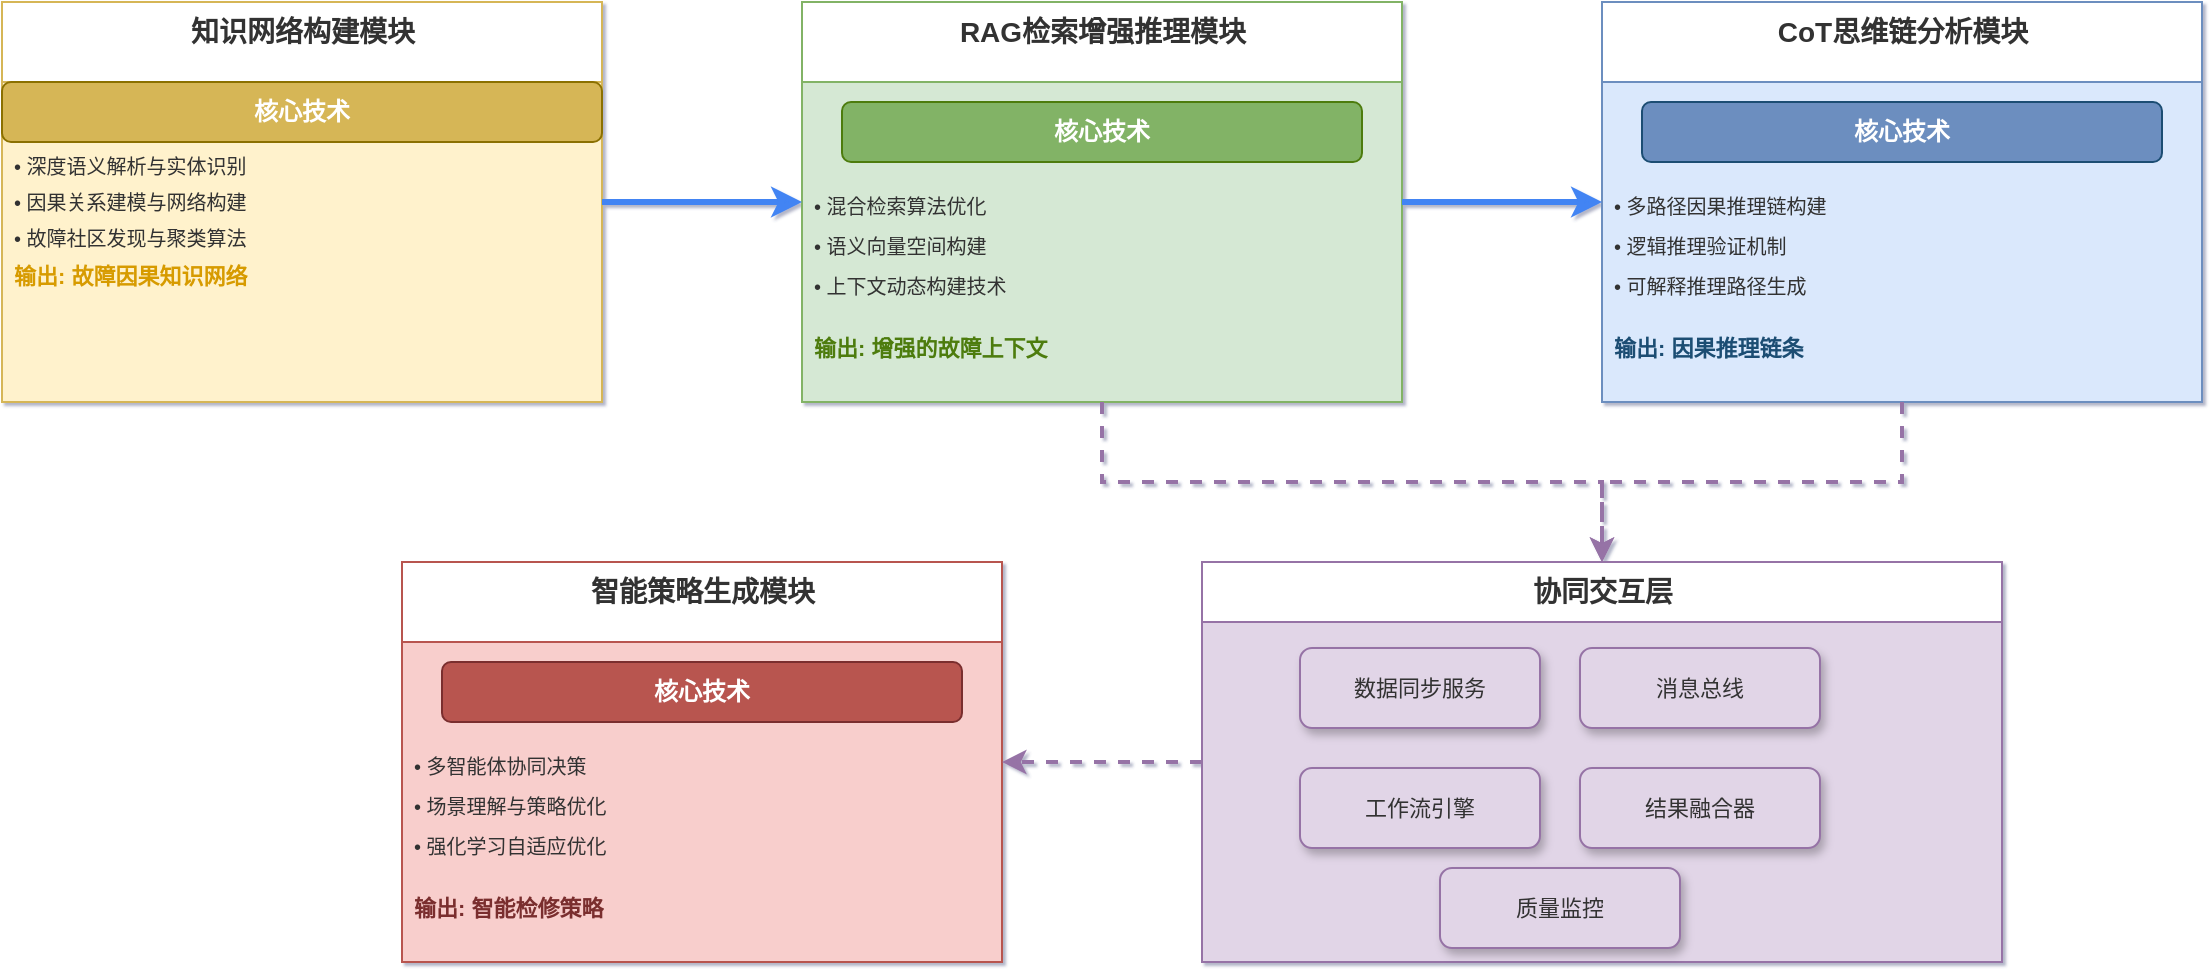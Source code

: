<mxfile>
    <diagram name="四大核心技术模块协同架构图" id="four-modules">
        <mxGraphModel dx="1283" dy="890" grid="1" gridSize="10" guides="1" tooltips="1" connect="1" arrows="1" fold="1" page="1" pageScale="1" pageWidth="1400" pageHeight="900" math="0" shadow="1">
            <root>
                <mxCell id="0"/>
                <mxCell id="1" parent="0"/>
                <mxCell id="module1" value="知识网络构建模块" style="swimlane;html=1;fontStyle=1;align=center;verticalAlign=top;childLayout=stackLayout;horizontal=1;startSize=40;horizontalStack=0;resizeParent=1;resizeLast=0;collapsible=0;marginBottom=0;swimlaneFillColor=#FFF2CC;strokeColor=#D6B656;fontColor=#333333;fontSize=14;" parent="1" vertex="1">
                    <mxGeometry x="100" y="100" width="300" height="200" as="geometry"/>
                </mxCell>
                <mxCell id="m1_core" value="核心技术" style="rounded=1;whiteSpace=wrap;html=1;fillColor=#D6B656;strokeColor=#8B7000;fontColor=white;fontSize=12;fontStyle=1;" parent="module1" vertex="1">
                    <mxGeometry y="40" width="300" height="30" as="geometry"/>
                </mxCell>
                <mxCell id="m1_tech1" value="• 深度语义解析与实体识别" style="text;html=1;strokeColor=none;fillColor=none;spacingLeft=4;spacingRight=4;whiteSpace=wrap;overflow=hidden;rotatable=0;fontSize=10;fontColor=#333333;" parent="module1" vertex="1">
                    <mxGeometry y="70" width="300" height="18" as="geometry"/>
                </mxCell>
                <mxCell id="m1_tech2" value="• 因果关系建模与网络构建" style="text;html=1;strokeColor=none;fillColor=none;spacingLeft=4;spacingRight=4;whiteSpace=wrap;overflow=hidden;rotatable=0;fontSize=10;fontColor=#333333;" parent="module1" vertex="1">
                    <mxGeometry y="88" width="300" height="18" as="geometry"/>
                </mxCell>
                <mxCell id="m1_tech3" value="• 故障社区发现与聚类算法" style="text;html=1;strokeColor=none;fillColor=none;spacingLeft=4;spacingRight=4;whiteSpace=wrap;overflow=hidden;rotatable=0;fontSize=10;fontColor=#333333;" parent="module1" vertex="1">
                    <mxGeometry y="106" width="300" height="18" as="geometry"/>
                </mxCell>
                <mxCell id="m1_output" value="输出: 故障因果知识网络" style="text;html=1;strokeColor=none;fillColor=none;spacingLeft=4;spacingRight=4;whiteSpace=wrap;overflow=hidden;rotatable=0;fontSize=11;fontColor=#D79B00;fontStyle=1;" parent="module1" vertex="1">
                    <mxGeometry y="124" width="300" height="25" as="geometry"/>
                </mxCell>
                <mxCell id="module2" value="RAG检索增强推理模块" style="swimlane;html=1;fontStyle=1;align=center;verticalAlign=top;childLayout=stackLayout;horizontal=1;startSize=40;horizontalStack=0;resizeParent=1;resizeLast=0;collapsible=0;marginBottom=0;swimlaneFillColor=#D5E8D4;strokeColor=#82B366;fontColor=#333333;fontSize=14;" parent="1" vertex="1">
                    <mxGeometry x="500" y="100" width="300" height="200" as="geometry"/>
                </mxCell>
                <mxCell id="m2_core" value="核心技术" style="rounded=1;whiteSpace=wrap;html=1;fillColor=#82B366;strokeColor=#4D7C0F;fontColor=white;fontSize=12;fontStyle=1;" parent="module2" vertex="1">
                    <mxGeometry x="20" y="50" width="260" height="30" as="geometry"/>
                </mxCell>
                <mxCell id="m2_tech1" value="• 混合检索算法优化" style="text;html=1;strokeColor=none;fillColor=none;spacingLeft=4;spacingRight=4;whiteSpace=wrap;overflow=hidden;rotatable=0;fontSize=10;fontColor=#333333;" parent="module2" vertex="1">
                    <mxGeometry y="90" width="300" height="18" as="geometry"/>
                </mxCell>
                <mxCell id="m2_tech2" value="• 语义向量空间构建" style="text;html=1;strokeColor=none;fillColor=none;spacingLeft=4;spacingRight=4;whiteSpace=wrap;overflow=hidden;rotatable=0;fontSize=10;fontColor=#333333;" parent="module2" vertex="1">
                    <mxGeometry y="110" width="300" height="18" as="geometry"/>
                </mxCell>
                <mxCell id="m2_tech3" value="• 上下文动态构建技术" style="text;html=1;strokeColor=none;fillColor=none;spacingLeft=4;spacingRight=4;whiteSpace=wrap;overflow=hidden;rotatable=0;fontSize=10;fontColor=#333333;" parent="module2" vertex="1">
                    <mxGeometry y="130" width="300" height="18" as="geometry"/>
                </mxCell>
                <mxCell id="m2_output" value="输出: 增强的故障上下文" style="text;html=1;strokeColor=none;fillColor=none;spacingLeft=4;spacingRight=4;whiteSpace=wrap;overflow=hidden;rotatable=0;fontSize=11;fontColor=#4D7C0F;fontStyle=1;" parent="module2" vertex="1">
                    <mxGeometry y="160" width="300" height="25" as="geometry"/>
                </mxCell>
                <mxCell id="module3" value="CoT思维链分析模块" style="swimlane;html=1;fontStyle=1;align=center;verticalAlign=top;childLayout=stackLayout;horizontal=1;startSize=40;horizontalStack=0;resizeParent=1;resizeLast=0;collapsible=0;marginBottom=0;swimlaneFillColor=#DAE8FC;strokeColor=#6C8EBF;fontColor=#333333;fontSize=14;" parent="1" vertex="1">
                    <mxGeometry x="900" y="100" width="300" height="200" as="geometry"/>
                </mxCell>
                <mxCell id="m3_core" value="核心技术" style="rounded=1;whiteSpace=wrap;html=1;fillColor=#6C8EBF;strokeColor=#1B4D73;fontColor=white;fontSize=12;fontStyle=1;" parent="module3" vertex="1">
                    <mxGeometry x="20" y="50" width="260" height="30" as="geometry"/>
                </mxCell>
                <mxCell id="m3_tech1" value="• 多路径因果推理链构建" style="text;html=1;strokeColor=none;fillColor=none;spacingLeft=4;spacingRight=4;whiteSpace=wrap;overflow=hidden;rotatable=0;fontSize=10;fontColor=#333333;" parent="module3" vertex="1">
                    <mxGeometry y="90" width="300" height="18" as="geometry"/>
                </mxCell>
                <mxCell id="m3_tech2" value="• 逻辑推理验证机制" style="text;html=1;strokeColor=none;fillColor=none;spacingLeft=4;spacingRight=4;whiteSpace=wrap;overflow=hidden;rotatable=0;fontSize=10;fontColor=#333333;" parent="module3" vertex="1">
                    <mxGeometry y="110" width="300" height="18" as="geometry"/>
                </mxCell>
                <mxCell id="m3_tech3" value="• 可解释推理路径生成" style="text;html=1;strokeColor=none;fillColor=none;spacingLeft=4;spacingRight=4;whiteSpace=wrap;overflow=hidden;rotatable=0;fontSize=10;fontColor=#333333;" parent="module3" vertex="1">
                    <mxGeometry y="130" width="300" height="18" as="geometry"/>
                </mxCell>
                <mxCell id="m3_output" value="输出: 因果推理链条" style="text;html=1;strokeColor=none;fillColor=none;spacingLeft=4;spacingRight=4;whiteSpace=wrap;overflow=hidden;rotatable=0;fontSize=11;fontColor=#1B4D73;fontStyle=1;" parent="module3" vertex="1">
                    <mxGeometry y="160" width="300" height="25" as="geometry"/>
                </mxCell>
                <mxCell id="module4" value="智能策略生成模块" style="swimlane;html=1;fontStyle=1;align=center;verticalAlign=top;childLayout=stackLayout;horizontal=1;startSize=40;horizontalStack=0;resizeParent=1;resizeLast=0;collapsible=0;marginBottom=0;swimlaneFillColor=#F8CECC;strokeColor=#B85450;fontColor=#333333;fontSize=14;" parent="1" vertex="1">
                    <mxGeometry x="300" y="380" width="300" height="200" as="geometry"/>
                </mxCell>
                <mxCell id="m4_core" value="核心技术" style="rounded=1;whiteSpace=wrap;html=1;fillColor=#B85450;strokeColor=#7A2E2E;fontColor=white;fontSize=12;fontStyle=1;" parent="module4" vertex="1">
                    <mxGeometry x="20" y="50" width="260" height="30" as="geometry"/>
                </mxCell>
                <mxCell id="m4_tech1" value="• 多智能体协同决策" style="text;html=1;strokeColor=none;fillColor=none;spacingLeft=4;spacingRight=4;whiteSpace=wrap;overflow=hidden;rotatable=0;fontSize=10;fontColor=#333333;" parent="module4" vertex="1">
                    <mxGeometry y="90" width="300" height="18" as="geometry"/>
                </mxCell>
                <mxCell id="m4_tech2" value="• 场景理解与策略优化" style="text;html=1;strokeColor=none;fillColor=none;spacingLeft=4;spacingRight=4;whiteSpace=wrap;overflow=hidden;rotatable=0;fontSize=10;fontColor=#333333;" parent="module4" vertex="1">
                    <mxGeometry y="110" width="300" height="18" as="geometry"/>
                </mxCell>
                <mxCell id="m4_tech3" value="• 强化学习自适应优化" style="text;html=1;strokeColor=none;fillColor=none;spacingLeft=4;spacingRight=4;whiteSpace=wrap;overflow=hidden;rotatable=0;fontSize=10;fontColor=#333333;" parent="module4" vertex="1">
                    <mxGeometry y="130" width="300" height="18" as="geometry"/>
                </mxCell>
                <mxCell id="m4_output" value="输出: 智能检修策略" style="text;html=1;strokeColor=none;fillColor=none;spacingLeft=4;spacingRight=4;whiteSpace=wrap;overflow=hidden;rotatable=0;fontSize=11;fontColor=#7A2E2E;fontStyle=1;" parent="module4" vertex="1">
                    <mxGeometry y="160" width="300" height="25" as="geometry"/>
                </mxCell>
                <mxCell id="collaboration_layer" value="协同交互层" style="swimlane;html=1;fontStyle=1;align=center;verticalAlign=top;childLayout=stackLayout;horizontal=1;startSize=30;horizontalStack=0;resizeParent=1;resizeLast=0;collapsible=0;marginBottom=0;swimlaneFillColor=#E1D5E7;strokeColor=#9673A6;fontColor=#333333;fontSize=14;" parent="1" vertex="1">
                    <mxGeometry x="700" y="380" width="400" height="200" as="geometry"/>
                </mxCell>
                <mxCell id="collab_services" value="" style="html=1;fillColor=none;strokeColor=none;" parent="collaboration_layer" vertex="1">
                    <mxGeometry y="30" width="400" height="170" as="geometry"/>
                </mxCell>
                <mxCell id="data_sync" value="数据同步服务" style="rounded=1;whiteSpace=wrap;html=1;fillColor=#E1D5E7;strokeColor=#9673A6;fontColor=#333333;fontSize=11;shadow=1;" parent="collab_services" vertex="1">
                    <mxGeometry x="49" y="13" width="120" height="40" as="geometry"/>
                </mxCell>
                <mxCell id="msg_bus" value="消息总线" style="rounded=1;whiteSpace=wrap;html=1;fillColor=#E1D5E7;strokeColor=#9673A6;fontColor=#333333;fontSize=11;shadow=1;" parent="collab_services" vertex="1">
                    <mxGeometry x="189" y="13" width="120" height="40" as="geometry"/>
                </mxCell>
                <mxCell id="workflow_engine" value="工作流引擎" style="rounded=1;whiteSpace=wrap;html=1;fillColor=#E1D5E7;strokeColor=#9673A6;fontColor=#333333;fontSize=11;shadow=1;" parent="collab_services" vertex="1">
                    <mxGeometry x="49" y="73" width="120" height="40" as="geometry"/>
                </mxCell>
                <mxCell id="result_fusion" value="结果融合器" style="rounded=1;whiteSpace=wrap;html=1;fillColor=#E1D5E7;strokeColor=#9673A6;fontColor=#333333;fontSize=11;shadow=1;" parent="collab_services" vertex="1">
                    <mxGeometry x="189" y="73" width="120" height="40" as="geometry"/>
                </mxCell>
                <mxCell id="quality_monitor" value="质量监控" style="rounded=1;whiteSpace=wrap;html=1;fillColor=#E1D5E7;strokeColor=#9673A6;fontColor=#333333;fontSize=11;shadow=1;" parent="collab_services" vertex="1">
                    <mxGeometry x="119" y="123" width="120" height="40" as="geometry"/>
                </mxCell>
                <mxCell id="flow1" style="edgeStyle=orthogonalEdgeStyle;rounded=0;orthogonalLoop=1;jettySize=auto;html=1;strokeColor=#4284F3;strokeWidth=3;endArrow=classic;" parent="1" source="module1" target="module2" edge="1">
                    <mxGeometry relative="1" as="geometry">
                        <mxPoint x="400" y="200" as="sourcePoint"/>
                        <mxPoint x="500" y="200" as="targetPoint"/>
                    </mxGeometry>
                </mxCell>
                <mxCell id="flow2" style="edgeStyle=orthogonalEdgeStyle;rounded=0;orthogonalLoop=1;jettySize=auto;html=1;strokeColor=#4284F3;strokeWidth=3;endArrow=classic;" parent="1" source="module2" target="module3" edge="1">
                    <mxGeometry relative="1" as="geometry">
                        <mxPoint x="800" y="200" as="sourcePoint"/>
                        <mxPoint x="900" y="200" as="targetPoint"/>
                    </mxGeometry>
                </mxCell>
                <mxCell id="collab1" style="edgeStyle=orthogonalEdgeStyle;rounded=0;orthogonalLoop=1;jettySize=auto;html=1;strokeColor=#9673A6;strokeWidth=2;endArrow=classic;dashed=1;" parent="1" source="module2" target="collaboration_layer" edge="1">
                    <mxGeometry relative="1" as="geometry"/>
                </mxCell>
                <mxCell id="collab2" style="edgeStyle=orthogonalEdgeStyle;rounded=0;orthogonalLoop=1;jettySize=auto;html=1;strokeColor=#9673A6;strokeWidth=2;endArrow=classic;dashed=1;" parent="1" source="module3" target="collaboration_layer" edge="1">
                    <mxGeometry relative="1" as="geometry"/>
                </mxCell>
                <mxCell id="collab3" style="edgeStyle=orthogonalEdgeStyle;rounded=0;orthogonalLoop=1;jettySize=auto;html=1;strokeColor=#9673A6;strokeWidth=2;endArrow=classic;dashed=1;" parent="1" source="collaboration_layer" target="module4" edge="1">
                    <mxGeometry relative="1" as="geometry"/>
                </mxCell>
            </root>
        </mxGraphModel>
    </diagram>
</mxfile>